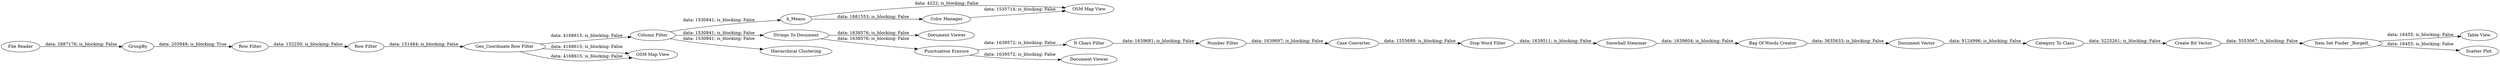 digraph {
	"-5870459201709112040_20" [label="Number Filter"]
	"-5870459201709112040_14" [label="OSM Map View"]
	"-5870459201709112040_19" [label="N Chars Filter"]
	"-5870459201709112040_1" [label="File Reader"]
	"-5870459201709112040_11" [label="Column Filter"]
	"-5870459201709112040_12" [label=k_Means]
	"-5870459201709112040_21" [label="Case Converter"]
	"-5870459201709112040_26" [label="Snowball Stemmer"]
	"-5870459201709112040_15" [label="Row Filter"]
	"-5870459201709112040_10" [label="OSM Map View"]
	"-5870459201709112040_17" [label="Strings To Document"]
	"-5870459201709112040_31" [label="Item Set Finder _Borgelt_"]
	"-5870459201709112040_23" [label="Document Viewer"]
	"-5870459201709112040_18" [label="Punctuation Erasure"]
	"-5870459201709112040_5" [label="Row Filter"]
	"-5870459201709112040_32" [label="Table View"]
	"-5870459201709112040_28" [label="Document Vector"]
	"-5870459201709112040_27" [label="Bag Of Words Creator"]
	"-5870459201709112040_8" [label="Geo_Coordinate Row Filter"]
	"-5870459201709112040_25" [label="Stop Word Filter"]
	"-5870459201709112040_2" [label=GroupBy]
	"-5870459201709112040_13" [label="Color Manager"]
	"-5870459201709112040_29" [label="Category To Class"]
	"-5870459201709112040_24" [label="Document Viewer"]
	"-5870459201709112040_30" [label="Create Bit Vector"]
	"-5870459201709112040_33" [label="Scatter Plot"]
	"-5870459201709112040_16" [label="Hierarchical Clustering"]
	"-5870459201709112040_26" -> "-5870459201709112040_27" [label="data: 1639604; is_blocking: False"]
	"-5870459201709112040_12" -> "-5870459201709112040_14" [label="data: 4222; is_blocking: False"]
	"-5870459201709112040_27" -> "-5870459201709112040_28" [label="data: 3635633; is_blocking: False"]
	"-5870459201709112040_1" -> "-5870459201709112040_2" [label="data: 2887176; is_blocking: False"]
	"-5870459201709112040_8" -> "-5870459201709112040_10" [label="data: 4168615; is_blocking: False"]
	"-5870459201709112040_21" -> "-5870459201709112040_25" [label="data: 1555689; is_blocking: False"]
	"-5870459201709112040_8" -> "-5870459201709112040_10" [label="data: 4168615; is_blocking: False"]
	"-5870459201709112040_17" -> "-5870459201709112040_18" [label="data: 1638576; is_blocking: False"]
	"-5870459201709112040_5" -> "-5870459201709112040_15" [label="data: 152250; is_blocking: False"]
	"-5870459201709112040_12" -> "-5870459201709112040_13" [label="data: 1681553; is_blocking: False"]
	"-5870459201709112040_2" -> "-5870459201709112040_5" [label="data: 203949; is_blocking: True"]
	"-5870459201709112040_8" -> "-5870459201709112040_11" [label="data: 4168615; is_blocking: False"]
	"-5870459201709112040_17" -> "-5870459201709112040_23" [label="data: 1638576; is_blocking: False"]
	"-5870459201709112040_13" -> "-5870459201709112040_14" [label="data: 1535714; is_blocking: False"]
	"-5870459201709112040_29" -> "-5870459201709112040_30" [label="data: 5225261; is_blocking: False"]
	"-5870459201709112040_18" -> "-5870459201709112040_24" [label="data: 1639572; is_blocking: False"]
	"-5870459201709112040_28" -> "-5870459201709112040_29" [label="data: 9124996; is_blocking: False"]
	"-5870459201709112040_20" -> "-5870459201709112040_21" [label="data: 1639697; is_blocking: False"]
	"-5870459201709112040_18" -> "-5870459201709112040_19" [label="data: 1639572; is_blocking: False"]
	"-5870459201709112040_15" -> "-5870459201709112040_8" [label="data: 151484; is_blocking: False"]
	"-5870459201709112040_30" -> "-5870459201709112040_31" [label="data: 5553067; is_blocking: False"]
	"-5870459201709112040_11" -> "-5870459201709112040_17" [label="data: 1530841; is_blocking: False"]
	"-5870459201709112040_19" -> "-5870459201709112040_20" [label="data: 1639681; is_blocking: False"]
	"-5870459201709112040_11" -> "-5870459201709112040_12" [label="data: 1530841; is_blocking: False"]
	"-5870459201709112040_31" -> "-5870459201709112040_33" [label="data: 16455; is_blocking: False"]
	"-5870459201709112040_25" -> "-5870459201709112040_26" [label="data: 1639511; is_blocking: False"]
	"-5870459201709112040_11" -> "-5870459201709112040_16" [label="data: 1530841; is_blocking: False"]
	"-5870459201709112040_31" -> "-5870459201709112040_32" [label="data: 16455; is_blocking: False"]
	rankdir=LR
}
